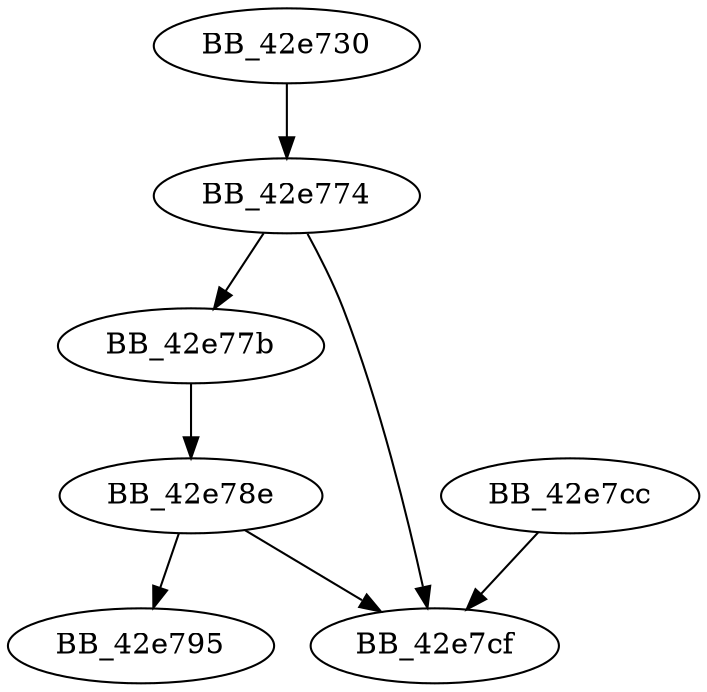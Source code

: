 DiGraph __IsNonwritableInCurrentImage{
BB_42e730->BB_42e774
BB_42e774->BB_42e77b
BB_42e774->BB_42e7cf
BB_42e77b->BB_42e78e
BB_42e78e->BB_42e795
BB_42e78e->BB_42e7cf
BB_42e7cc->BB_42e7cf
}
